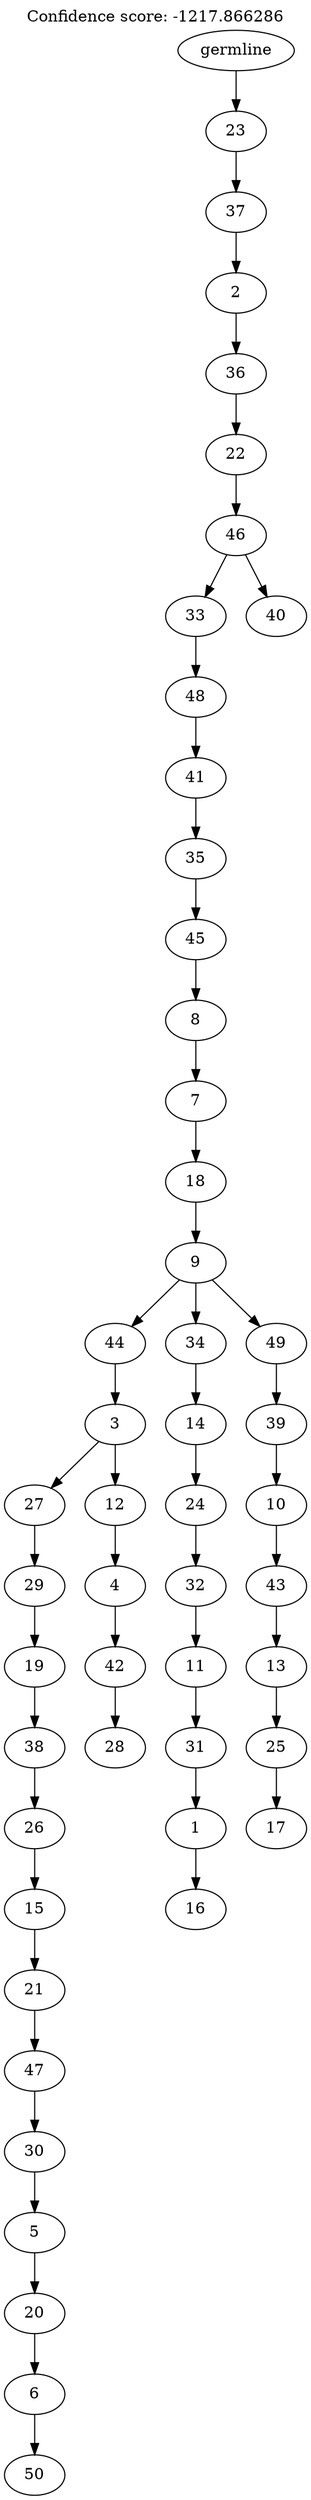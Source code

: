 digraph g {
	"48" -> "49";
	"49" [label="50"];
	"47" -> "48";
	"48" [label="6"];
	"46" -> "47";
	"47" [label="20"];
	"45" -> "46";
	"46" [label="5"];
	"44" -> "45";
	"45" [label="30"];
	"43" -> "44";
	"44" [label="47"];
	"42" -> "43";
	"43" [label="21"];
	"41" -> "42";
	"42" [label="15"];
	"40" -> "41";
	"41" [label="26"];
	"39" -> "40";
	"40" [label="38"];
	"38" -> "39";
	"39" [label="19"];
	"37" -> "38";
	"38" [label="29"];
	"35" -> "36";
	"36" [label="28"];
	"34" -> "35";
	"35" [label="42"];
	"33" -> "34";
	"34" [label="4"];
	"32" -> "33";
	"33" [label="12"];
	"32" -> "37";
	"37" [label="27"];
	"31" -> "32";
	"32" [label="3"];
	"29" -> "30";
	"30" [label="16"];
	"28" -> "29";
	"29" [label="1"];
	"27" -> "28";
	"28" [label="31"];
	"26" -> "27";
	"27" [label="11"];
	"25" -> "26";
	"26" [label="32"];
	"24" -> "25";
	"25" [label="24"];
	"23" -> "24";
	"24" [label="14"];
	"21" -> "22";
	"22" [label="17"];
	"20" -> "21";
	"21" [label="25"];
	"19" -> "20";
	"20" [label="13"];
	"18" -> "19";
	"19" [label="43"];
	"17" -> "18";
	"18" [label="10"];
	"16" -> "17";
	"17" [label="39"];
	"15" -> "16";
	"16" [label="49"];
	"15" -> "23";
	"23" [label="34"];
	"15" -> "31";
	"31" [label="44"];
	"14" -> "15";
	"15" [label="9"];
	"13" -> "14";
	"14" [label="18"];
	"12" -> "13";
	"13" [label="7"];
	"11" -> "12";
	"12" [label="8"];
	"10" -> "11";
	"11" [label="45"];
	"9" -> "10";
	"10" [label="35"];
	"8" -> "9";
	"9" [label="41"];
	"7" -> "8";
	"8" [label="48"];
	"6" -> "7";
	"7" [label="33"];
	"6" -> "50";
	"50" [label="40"];
	"5" -> "6";
	"6" [label="46"];
	"4" -> "5";
	"5" [label="22"];
	"3" -> "4";
	"4" [label="36"];
	"2" -> "3";
	"3" [label="2"];
	"1" -> "2";
	"2" [label="37"];
	"0" -> "1";
	"1" [label="23"];
	"0" [label="germline"];
	labelloc="t";
	label="Confidence score: -1217.866286";
}
